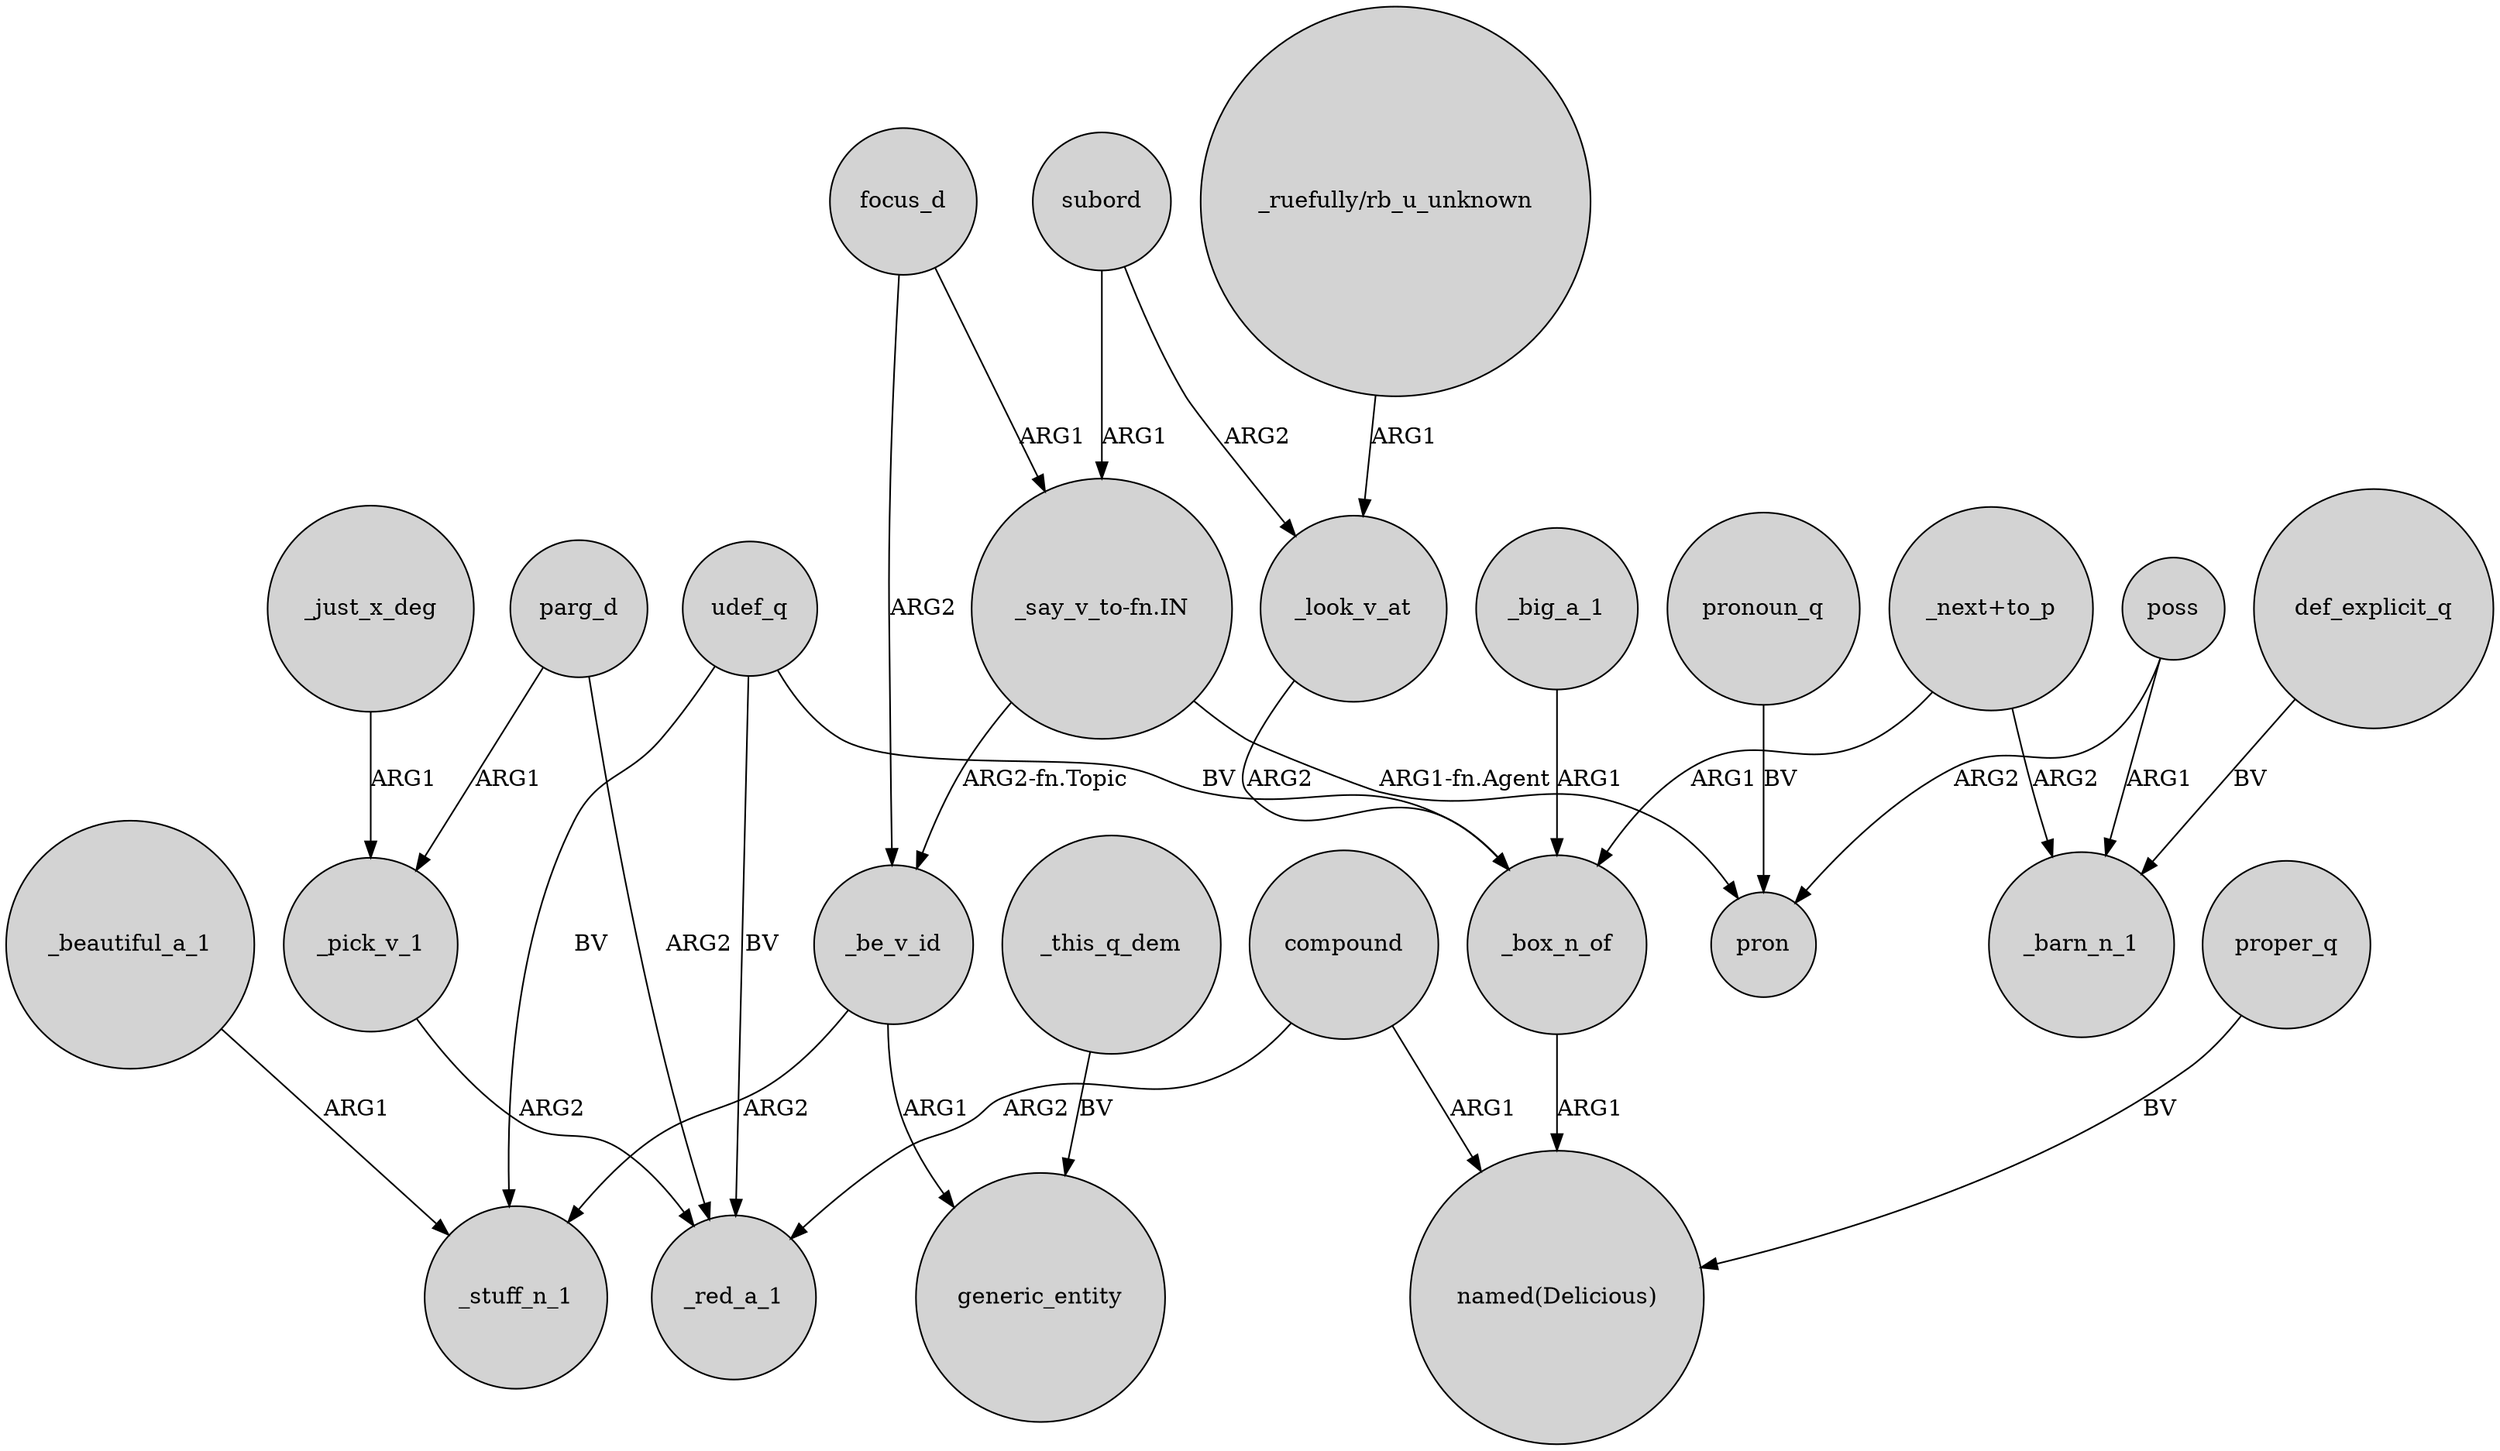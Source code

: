 digraph {
	node [shape=circle style=filled]
	focus_d -> _be_v_id [label=ARG2]
	parg_d -> _red_a_1 [label=ARG2]
	poss -> pron [label=ARG2]
	_be_v_id -> _stuff_n_1 [label=ARG2]
	compound -> _red_a_1 [label=ARG2]
	_box_n_of -> "named(Delicious)" [label=ARG1]
	poss -> _barn_n_1 [label=ARG1]
	subord -> "_say_v_to-fn.IN" [label=ARG1]
	_be_v_id -> generic_entity [label=ARG1]
	_pick_v_1 -> _red_a_1 [label=ARG2]
	subord -> _look_v_at [label=ARG2]
	"_say_v_to-fn.IN" -> _be_v_id [label="ARG2-fn.Topic"]
	pronoun_q -> pron [label=BV]
	"_next+to_p" -> _box_n_of [label=ARG1]
	proper_q -> "named(Delicious)" [label=BV]
	_this_q_dem -> generic_entity [label=BV]
	_big_a_1 -> _box_n_of [label=ARG1]
	_beautiful_a_1 -> _stuff_n_1 [label=ARG1]
	compound -> "named(Delicious)" [label=ARG1]
	"_say_v_to-fn.IN" -> pron [label="ARG1-fn.Agent"]
	parg_d -> _pick_v_1 [label=ARG1]
	_look_v_at -> _box_n_of [label=ARG2]
	udef_q -> _red_a_1 [label=BV]
	"_next+to_p" -> _barn_n_1 [label=ARG2]
	udef_q -> _box_n_of [label=BV]
	_just_x_deg -> _pick_v_1 [label=ARG1]
	"_ruefully/rb_u_unknown" -> _look_v_at [label=ARG1]
	udef_q -> _stuff_n_1 [label=BV]
	def_explicit_q -> _barn_n_1 [label=BV]
	focus_d -> "_say_v_to-fn.IN" [label=ARG1]
}
